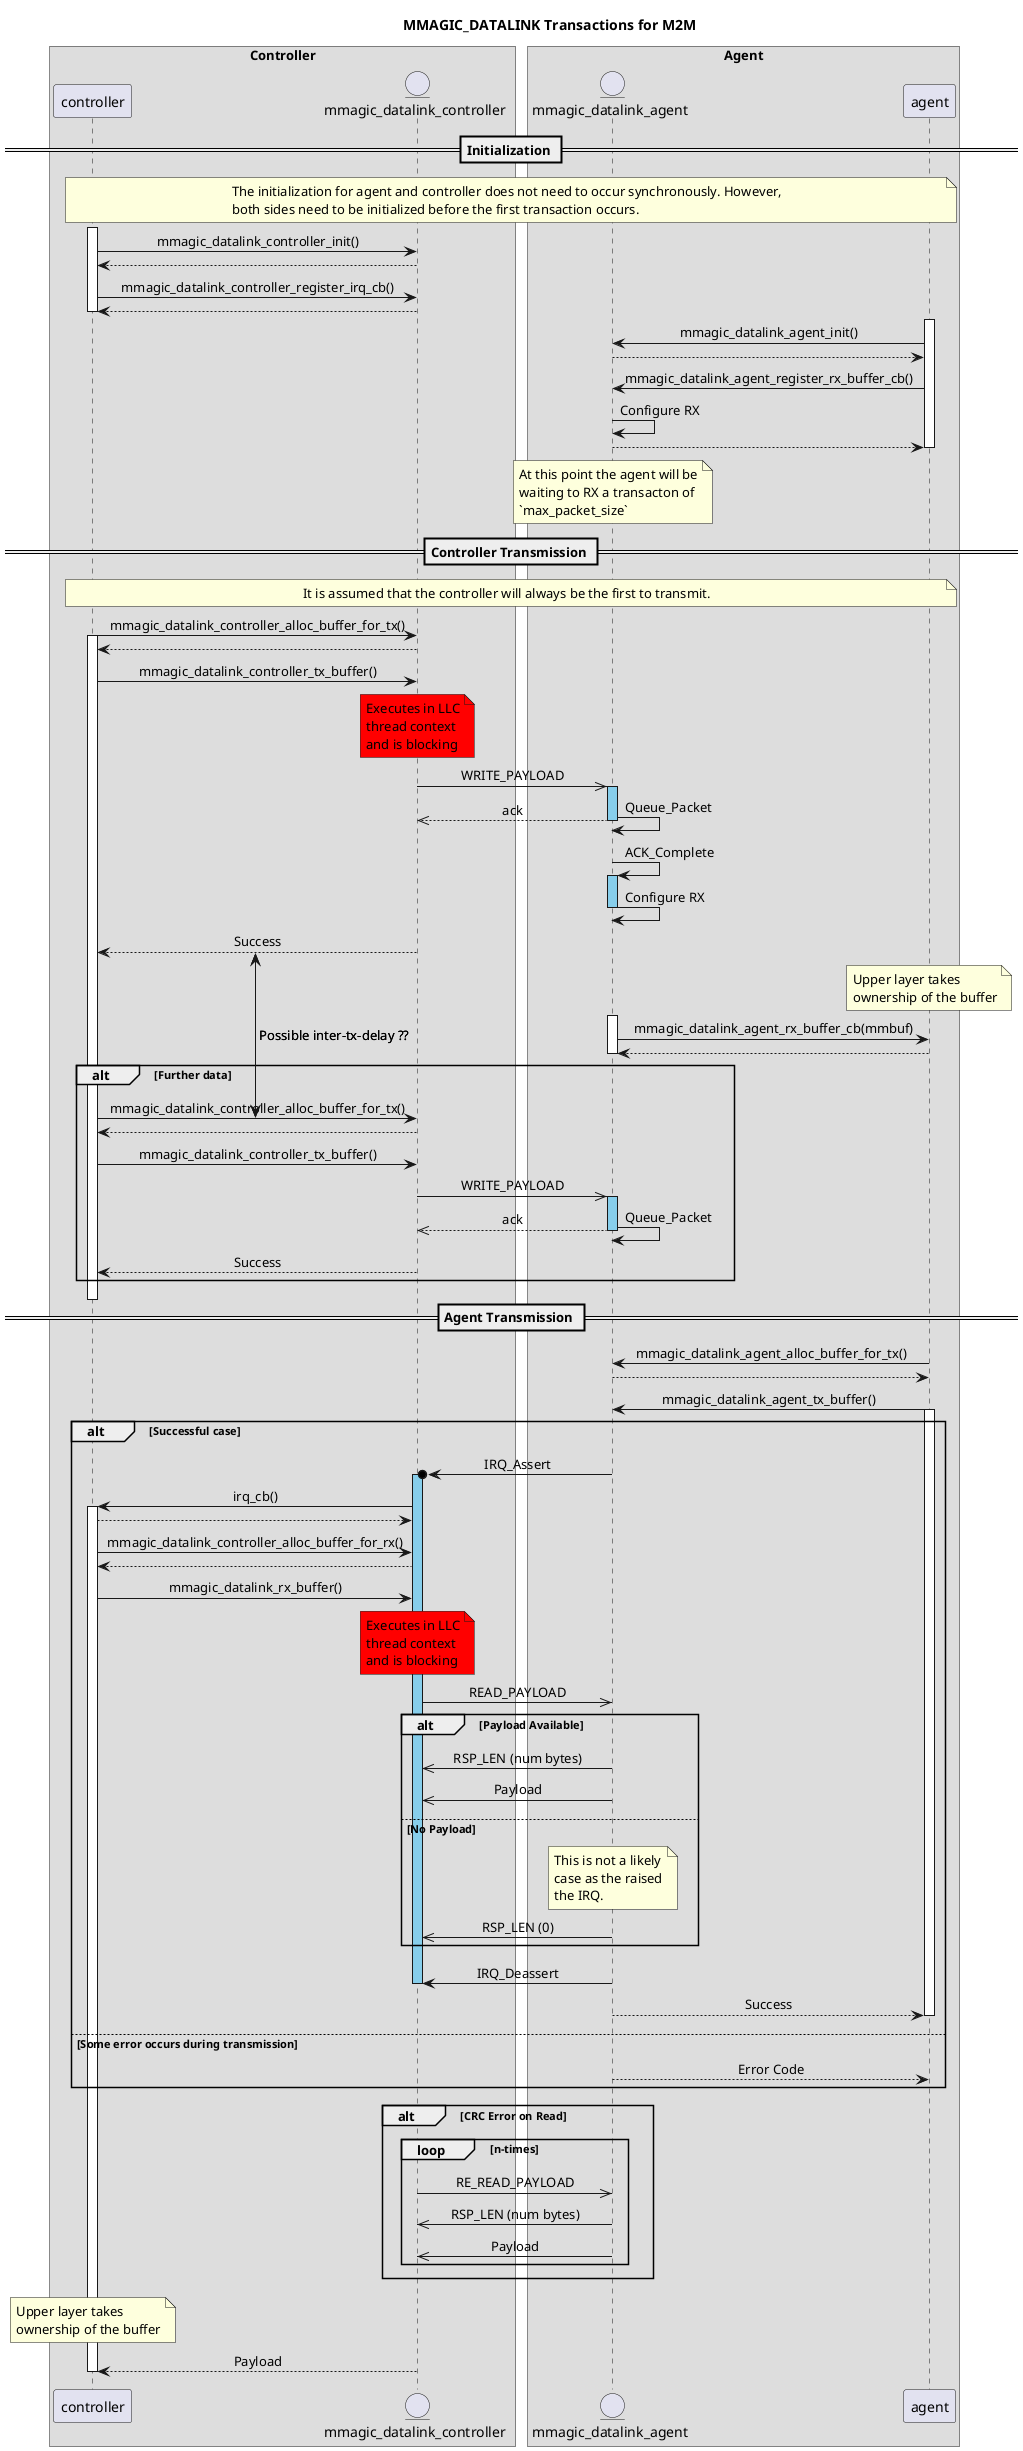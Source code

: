 ' Copyright 2024 Morse Micro
' SPDX-License-Identifier: Apache-2.0
@startuml

skinparam SequenceMessageAlign center
!pragma teoz true

title MMAGIC_DATALINK Transactions for M2M

box Controller
participant controller
entity mmagic_datalink_controller
end box

box Agent
entity mmagic_datalink_agent
participant agent
end box

== Initialization ==
note across
    The initialization for agent and controller does not need to occur synchronously. However,
    both sides need to be initialized before the first transaction occurs.
end note

activate controller
controller -> mmagic_datalink_controller: mmagic_datalink_controller_init()
mmagic_datalink_controller --> controller
controller -> mmagic_datalink_controller: mmagic_datalink_controller_register_irq_cb()
mmagic_datalink_controller --> controller
deactivate controller


activate agent
agent -> mmagic_datalink_agent: mmagic_datalink_agent_init()
mmagic_datalink_agent --> agent

agent -> mmagic_datalink_agent: mmagic_datalink_agent_register_rx_buffer_cb()
mmagic_datalink_agent -> mmagic_datalink_agent: Configure RX
mmagic_datalink_agent --> agent

note over mmagic_datalink_agent
    At this point the agent will be
    waiting to RX a transacton of
    `max_packet_size`
end note
deactivate agent

== Controller Transmission ==

note across
    It is assumed that the controller will always be the first to transmit.
end note

controller -> mmagic_datalink_controller: mmagic_datalink_controller_alloc_buffer_for_tx()
activate controller
mmagic_datalink_controller --> controller

controller -> mmagic_datalink_controller: mmagic_datalink_controller_tx_buffer()
note over mmagic_datalink_controller #Red
    Executes in LLC
    thread context
    and is blocking
end note
mmagic_datalink_controller ->> mmagic_datalink_agent++#SkyBlue: WRITE_PAYLOAD
mmagic_datalink_agent -->> mmagic_datalink_controller: ack
&mmagic_datalink_agent -> mmagic_datalink_agent: Queue_Packet
deactivate mmagic_datalink_agent

mmagic_datalink_agent -> mmagic_datalink_agent++#SkyBlue: ACK_Complete
mmagic_datalink_agent -> mmagic_datalink_agent: Configure RX
deactivate mmagic_datalink_agent

{c2a_first} mmagic_datalink_controller --> controller: Success

note over agent
    Upper layer takes
    ownership of the buffer
end note

activate mmagic_datalink_agent
mmagic_datalink_agent -> agent: mmagic_datalink_agent_rx_buffer_cb(mmbuf)
agent --> mmagic_datalink_agent
deactivate mmagic_datalink_agent


alt Further data
    {c2a_next} controller -> mmagic_datalink_controller: mmagic_datalink_controller_alloc_buffer_for_tx()
    mmagic_datalink_controller --> controller

    controller -> mmagic_datalink_controller: mmagic_datalink_controller_tx_buffer()
    mmagic_datalink_controller ->> mmagic_datalink_agent++#SkyBlue: WRITE_PAYLOAD
    mmagic_datalink_agent -->> mmagic_datalink_controller: ack
    &mmagic_datalink_agent -> mmagic_datalink_agent: Queue_Packet
    deactivate mmagic_datalink_agent
    mmagic_datalink_controller --> controller: Success
end
deactivate controller

{c2a_first} <-> {c2a_next} : Possible inter-tx-delay ??

== Agent Transmission ==

agent -> mmagic_datalink_agent: mmagic_datalink_agent_alloc_buffer_for_tx()
mmagic_datalink_agent --> agent

agent -> mmagic_datalink_agent: mmagic_datalink_agent_tx_buffer()
activate agent
alt Successful case
    mmagic_datalink_agent ->o mmagic_datalink_controller++#SkyBlue: IRQ_Assert

    mmagic_datalink_controller -> controller++: irq_cb()
    controller --> mmagic_datalink_controller

    controller -> mmagic_datalink_controller: mmagic_datalink_controller_alloc_buffer_for_rx()
    mmagic_datalink_controller --> controller
    controller -> mmagic_datalink_controller: mmagic_datalink_rx_buffer()
    note over mmagic_datalink_controller #Red
        Executes in LLC
        thread context
        and is blocking
    end note
    mmagic_datalink_controller ->> mmagic_datalink_agent: READ_PAYLOAD
    alt Payload Available
        mmagic_datalink_agent ->> mmagic_datalink_controller: RSP_LEN (num bytes)
        mmagic_datalink_agent ->> mmagic_datalink_controller: Payload
    else No Payload
        note over mmagic_datalink_agent
            This is not a likely
            case as the raised
            the IRQ.
        end note
        mmagic_datalink_agent ->> mmagic_datalink_controller: RSP_LEN (0)
    end

    mmagic_datalink_agent -> mmagic_datalink_controller: IRQ_Deassert
    deactivate mmagic_datalink_controller
    mmagic_datalink_agent --> agent: Success
    deactivate agent
else Some error occurs during transmission
    mmagic_datalink_agent --> agent: Error Code
end

alt CRC Error on Read
    loop n-times
        mmagic_datalink_controller ->> mmagic_datalink_agent: RE_READ_PAYLOAD
        mmagic_datalink_agent ->> mmagic_datalink_controller: RSP_LEN (num bytes)
        mmagic_datalink_agent ->> mmagic_datalink_controller: Payload
    end
end

note over controller
    Upper layer takes
    ownership of the buffer
end note
mmagic_datalink_controller --> controller: Payload
deactivate controller

@enduml
